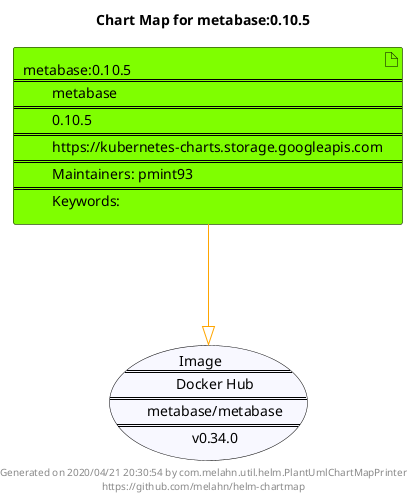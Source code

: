 @startuml
skinparam linetype ortho
skinparam backgroundColor white
skinparam usecaseBorderColor black
skinparam usecaseArrowColor LightSlateGray
skinparam artifactBorderColor black
skinparam artifactArrowColor LightSlateGray

title Chart Map for metabase:0.10.5

'There is one referenced Helm Chart
artifact "metabase:0.10.5\n====\n\tmetabase\n====\n\t0.10.5\n====\n\thttps://kubernetes-charts.storage.googleapis.com\n====\n\tMaintainers: pmint93\n====\n\tKeywords: " as metabase_0_10_5 #Chartreuse

'There is one referenced Docker Image
usecase "Image\n====\n\tDocker Hub\n====\n\tmetabase/metabase\n====\n\tv0.34.0" as metabase_metabase_v0_34_0 #GhostWhite

'Chart Dependencies
metabase_0_10_5--[#orange]-|>metabase_metabase_v0_34_0

center footer Generated on 2020/04/21 20:30:54 by com.melahn.util.helm.PlantUmlChartMapPrinter\nhttps://github.com/melahn/helm-chartmap
@enduml
